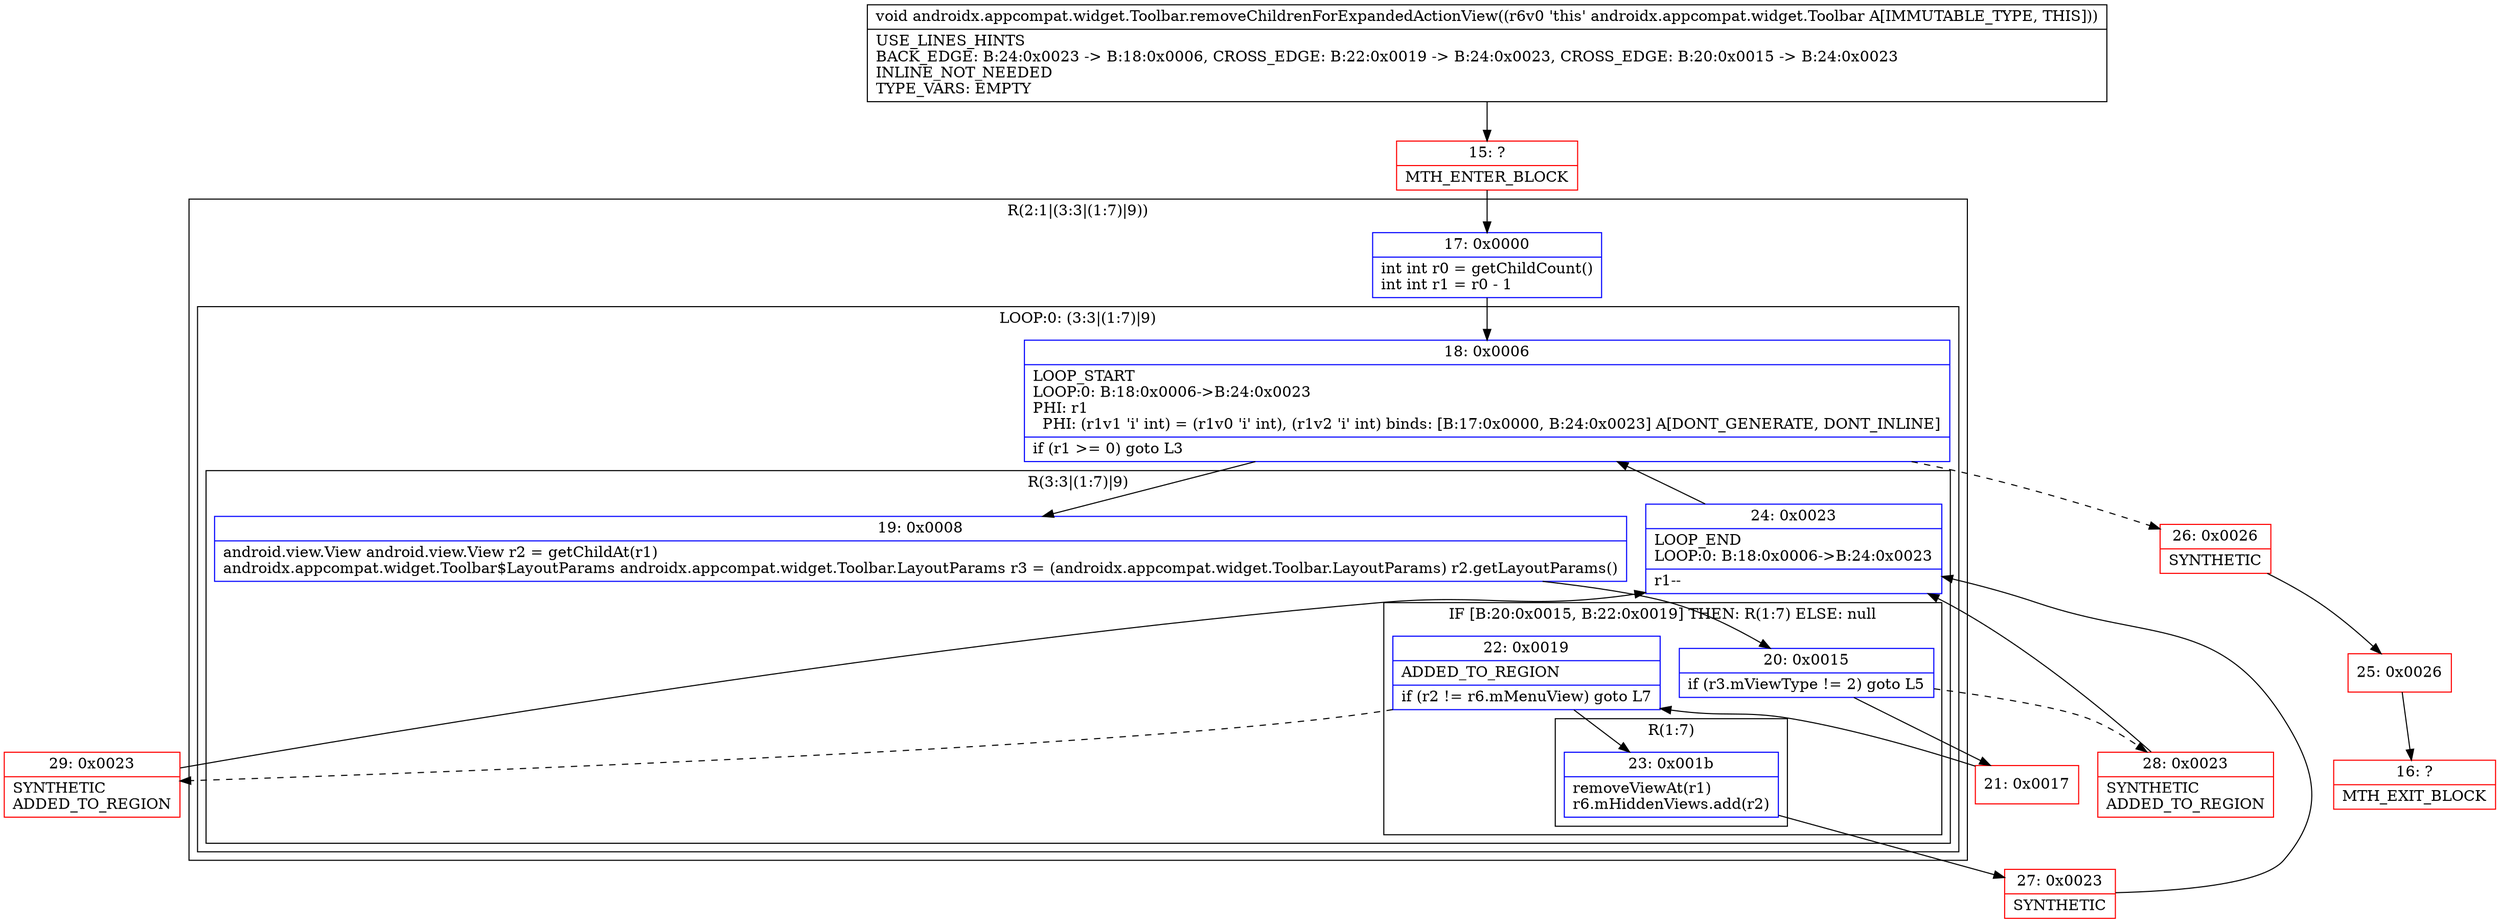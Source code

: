digraph "CFG forandroidx.appcompat.widget.Toolbar.removeChildrenForExpandedActionView()V" {
subgraph cluster_Region_947138180 {
label = "R(2:1|(3:3|(1:7)|9))";
node [shape=record,color=blue];
Node_17 [shape=record,label="{17\:\ 0x0000|int int r0 = getChildCount()\lint int r1 = r0 \- 1\l}"];
subgraph cluster_LoopRegion_1213858650 {
label = "LOOP:0: (3:3|(1:7)|9)";
node [shape=record,color=blue];
Node_18 [shape=record,label="{18\:\ 0x0006|LOOP_START\lLOOP:0: B:18:0x0006\-\>B:24:0x0023\lPHI: r1 \l  PHI: (r1v1 'i' int) = (r1v0 'i' int), (r1v2 'i' int) binds: [B:17:0x0000, B:24:0x0023] A[DONT_GENERATE, DONT_INLINE]\l|if (r1 \>= 0) goto L3\l}"];
subgraph cluster_Region_147634491 {
label = "R(3:3|(1:7)|9)";
node [shape=record,color=blue];
Node_19 [shape=record,label="{19\:\ 0x0008|android.view.View android.view.View r2 = getChildAt(r1)\landroidx.appcompat.widget.Toolbar$LayoutParams androidx.appcompat.widget.Toolbar.LayoutParams r3 = (androidx.appcompat.widget.Toolbar.LayoutParams) r2.getLayoutParams()\l}"];
subgraph cluster_IfRegion_1596988062 {
label = "IF [B:20:0x0015, B:22:0x0019] THEN: R(1:7) ELSE: null";
node [shape=record,color=blue];
Node_20 [shape=record,label="{20\:\ 0x0015|if (r3.mViewType != 2) goto L5\l}"];
Node_22 [shape=record,label="{22\:\ 0x0019|ADDED_TO_REGION\l|if (r2 != r6.mMenuView) goto L7\l}"];
subgraph cluster_Region_1177095377 {
label = "R(1:7)";
node [shape=record,color=blue];
Node_23 [shape=record,label="{23\:\ 0x001b|removeViewAt(r1)\lr6.mHiddenViews.add(r2)\l}"];
}
}
Node_24 [shape=record,label="{24\:\ 0x0023|LOOP_END\lLOOP:0: B:18:0x0006\-\>B:24:0x0023\l|r1\-\-\l}"];
}
}
}
Node_15 [shape=record,color=red,label="{15\:\ ?|MTH_ENTER_BLOCK\l}"];
Node_21 [shape=record,color=red,label="{21\:\ 0x0017}"];
Node_27 [shape=record,color=red,label="{27\:\ 0x0023|SYNTHETIC\l}"];
Node_29 [shape=record,color=red,label="{29\:\ 0x0023|SYNTHETIC\lADDED_TO_REGION\l}"];
Node_28 [shape=record,color=red,label="{28\:\ 0x0023|SYNTHETIC\lADDED_TO_REGION\l}"];
Node_26 [shape=record,color=red,label="{26\:\ 0x0026|SYNTHETIC\l}"];
Node_25 [shape=record,color=red,label="{25\:\ 0x0026}"];
Node_16 [shape=record,color=red,label="{16\:\ ?|MTH_EXIT_BLOCK\l}"];
MethodNode[shape=record,label="{void androidx.appcompat.widget.Toolbar.removeChildrenForExpandedActionView((r6v0 'this' androidx.appcompat.widget.Toolbar A[IMMUTABLE_TYPE, THIS]))  | USE_LINES_HINTS\lBACK_EDGE: B:24:0x0023 \-\> B:18:0x0006, CROSS_EDGE: B:22:0x0019 \-\> B:24:0x0023, CROSS_EDGE: B:20:0x0015 \-\> B:24:0x0023\lINLINE_NOT_NEEDED\lTYPE_VARS: EMPTY\l}"];
MethodNode -> Node_15;Node_17 -> Node_18;
Node_18 -> Node_19;
Node_18 -> Node_26[style=dashed];
Node_19 -> Node_20;
Node_20 -> Node_21;
Node_20 -> Node_28[style=dashed];
Node_22 -> Node_23;
Node_22 -> Node_29[style=dashed];
Node_23 -> Node_27;
Node_24 -> Node_18;
Node_15 -> Node_17;
Node_21 -> Node_22;
Node_27 -> Node_24;
Node_29 -> Node_24;
Node_28 -> Node_24;
Node_26 -> Node_25;
Node_25 -> Node_16;
}

